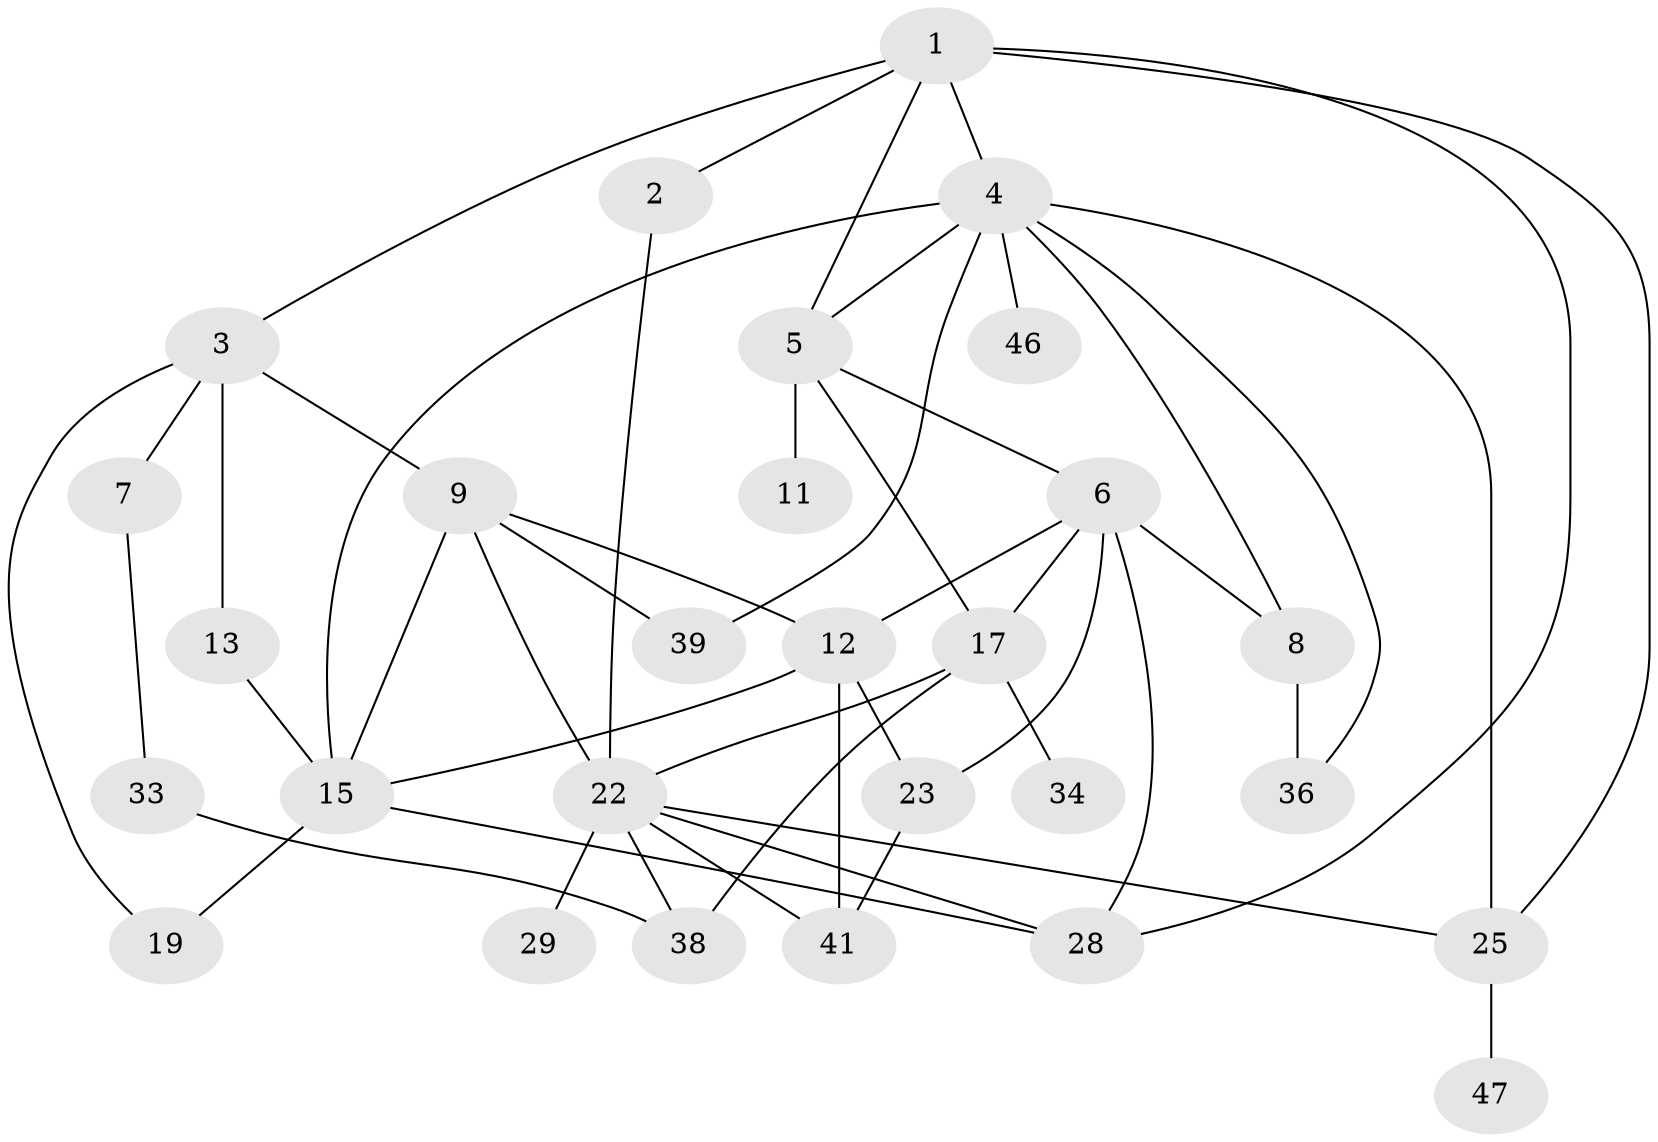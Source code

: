 // original degree distribution, {6: 0.03508771929824561, 2: 0.3508771929824561, 5: 0.08771929824561403, 3: 0.24561403508771928, 1: 0.14035087719298245, 4: 0.12280701754385964, 7: 0.017543859649122806}
// Generated by graph-tools (version 1.1) at 2025/13/03/09/25 04:13:31]
// undirected, 28 vertices, 49 edges
graph export_dot {
graph [start="1"]
  node [color=gray90,style=filled];
  1;
  2;
  3;
  4 [super="+24+45+42"];
  5 [super="+10+27"];
  6;
  7;
  8;
  9 [super="+31"];
  11;
  12 [super="+14+16"];
  13;
  15 [super="+37+18+40"];
  17 [super="+21+20+32"];
  19;
  22 [super="+35"];
  23;
  25 [super="+30"];
  28 [super="+55+43"];
  29 [super="+54"];
  33 [super="+53"];
  34;
  36;
  38;
  39;
  41 [super="+44"];
  46;
  47;
  1 -- 2;
  1 -- 3;
  1 -- 4;
  1 -- 5;
  1 -- 25;
  1 -- 28;
  2 -- 22;
  3 -- 7;
  3 -- 9;
  3 -- 13;
  3 -- 19;
  4 -- 8;
  4 -- 39;
  4 -- 46;
  4 -- 36;
  4 -- 25;
  4 -- 15;
  4 -- 5;
  5 -- 6;
  5 -- 11;
  5 -- 17;
  6 -- 8;
  6 -- 12;
  6 -- 17;
  6 -- 28;
  6 -- 23;
  7 -- 33;
  8 -- 36;
  9 -- 22;
  9 -- 39;
  9 -- 12;
  9 -- 15;
  12 -- 41;
  12 -- 23;
  12 -- 15;
  13 -- 15 [weight=2];
  15 -- 28;
  15 -- 19;
  17 -- 38 [weight=2];
  17 -- 22;
  17 -- 34;
  22 -- 25;
  22 -- 29;
  22 -- 38;
  22 -- 41;
  22 -- 28;
  23 -- 41;
  25 -- 47;
  33 -- 38;
}
